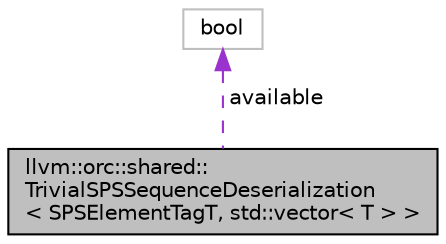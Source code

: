 digraph "llvm::orc::shared::TrivialSPSSequenceDeserialization&lt; SPSElementTagT, std::vector&lt; T &gt; &gt;"
{
 // LATEX_PDF_SIZE
  bgcolor="transparent";
  edge [fontname="Helvetica",fontsize="10",labelfontname="Helvetica",labelfontsize="10"];
  node [fontname="Helvetica",fontsize="10",shape=record];
  Node1 [label="llvm::orc::shared::\lTrivialSPSSequenceDeserialization\l\< SPSElementTagT, std::vector\< T \> \>",height=0.2,width=0.4,color="black", fillcolor="grey75", style="filled", fontcolor="black",tooltip="Trivial SPSSequence<SPSElementTagT> -> std::vector<T> deserialization."];
  Node2 -> Node1 [dir="back",color="darkorchid3",fontsize="10",style="dashed",label=" available" ,fontname="Helvetica"];
  Node2 [label="bool",height=0.2,width=0.4,color="grey75",tooltip=" "];
}
